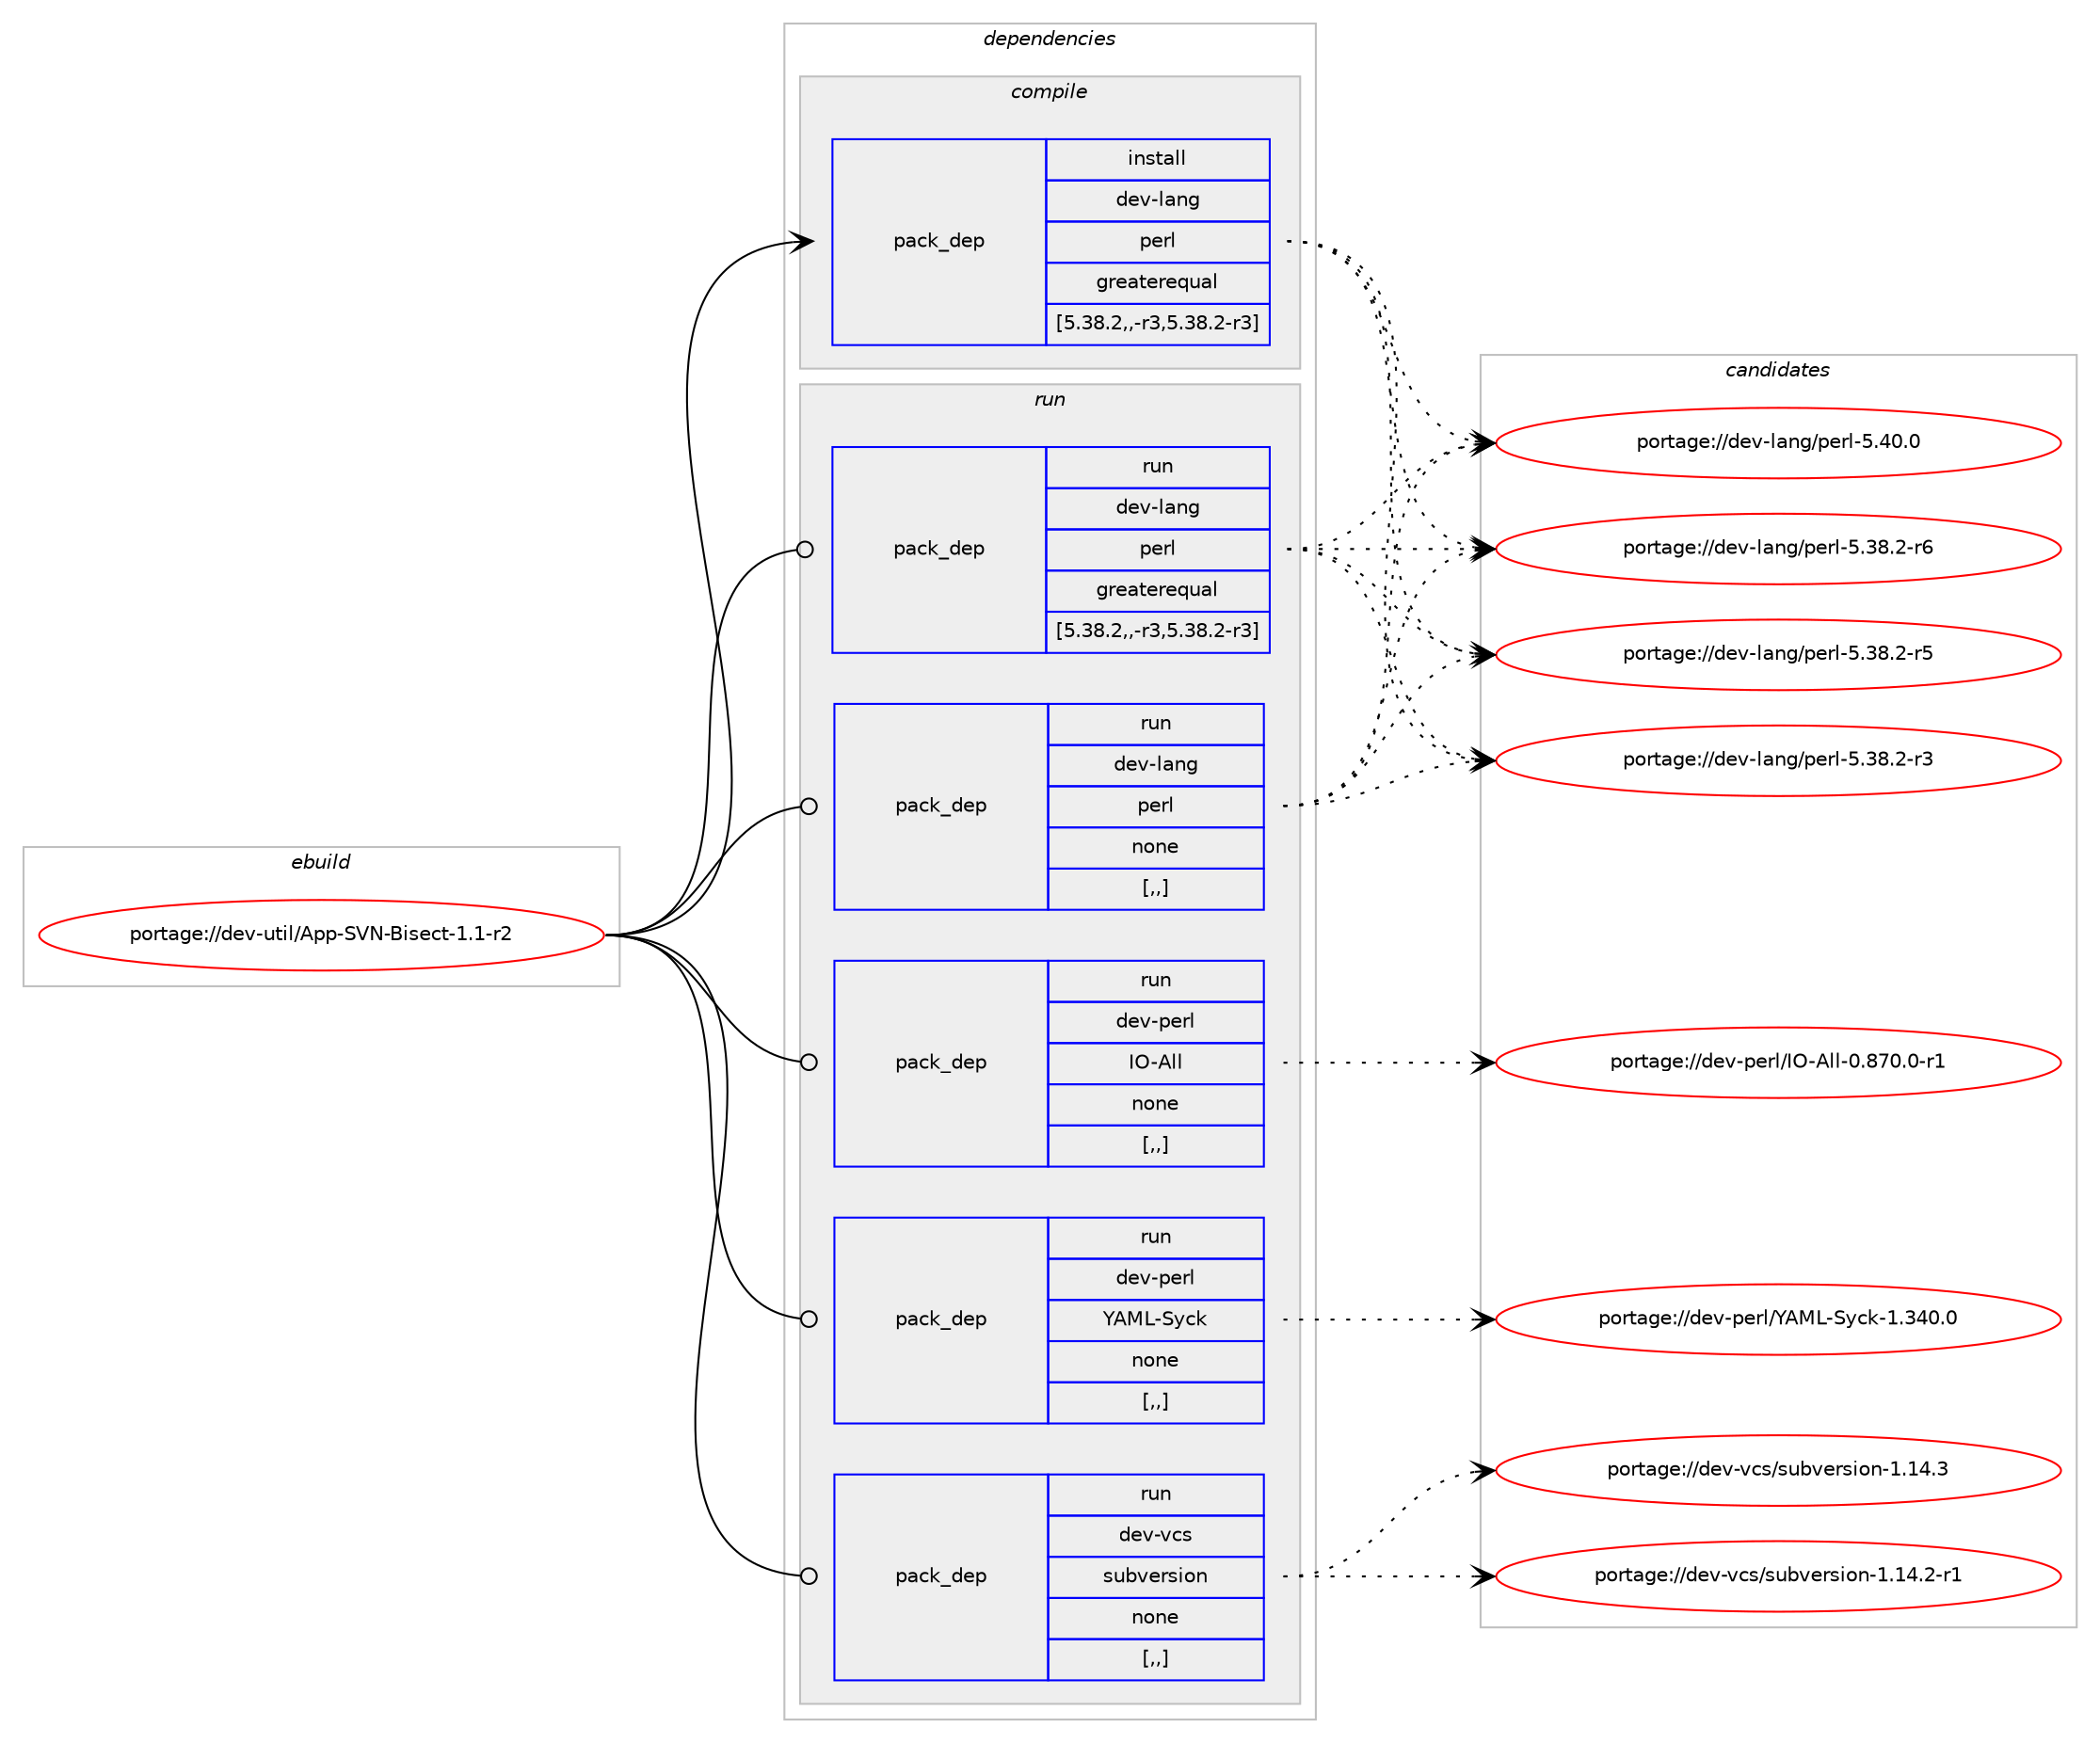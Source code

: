 digraph prolog {

# *************
# Graph options
# *************

newrank=true;
concentrate=true;
compound=true;
graph [rankdir=LR,fontname=Helvetica,fontsize=10,ranksep=1.5];#, ranksep=2.5, nodesep=0.2];
edge  [arrowhead=vee];
node  [fontname=Helvetica,fontsize=10];

# **********
# The ebuild
# **********

subgraph cluster_leftcol {
color=gray;
label=<<i>ebuild</i>>;
id [label="portage://dev-util/App-SVN-Bisect-1.1-r2", color=red, width=4, href="../dev-util/App-SVN-Bisect-1.1-r2.svg"];
}

# ****************
# The dependencies
# ****************

subgraph cluster_midcol {
color=gray;
label=<<i>dependencies</i>>;
subgraph cluster_compile {
fillcolor="#eeeeee";
style=filled;
label=<<i>compile</i>>;
subgraph pack149481 {
dependency209945 [label=<<TABLE BORDER="0" CELLBORDER="1" CELLSPACING="0" CELLPADDING="4" WIDTH="220"><TR><TD ROWSPAN="6" CELLPADDING="30">pack_dep</TD></TR><TR><TD WIDTH="110">install</TD></TR><TR><TD>dev-lang</TD></TR><TR><TD>perl</TD></TR><TR><TD>greaterequal</TD></TR><TR><TD>[5.38.2,,-r3,5.38.2-r3]</TD></TR></TABLE>>, shape=none, color=blue];
}
id:e -> dependency209945:w [weight=20,style="solid",arrowhead="vee"];
}
subgraph cluster_compileandrun {
fillcolor="#eeeeee";
style=filled;
label=<<i>compile and run</i>>;
}
subgraph cluster_run {
fillcolor="#eeeeee";
style=filled;
label=<<i>run</i>>;
subgraph pack149482 {
dependency209946 [label=<<TABLE BORDER="0" CELLBORDER="1" CELLSPACING="0" CELLPADDING="4" WIDTH="220"><TR><TD ROWSPAN="6" CELLPADDING="30">pack_dep</TD></TR><TR><TD WIDTH="110">run</TD></TR><TR><TD>dev-lang</TD></TR><TR><TD>perl</TD></TR><TR><TD>greaterequal</TD></TR><TR><TD>[5.38.2,,-r3,5.38.2-r3]</TD></TR></TABLE>>, shape=none, color=blue];
}
id:e -> dependency209946:w [weight=20,style="solid",arrowhead="odot"];
subgraph pack149483 {
dependency209947 [label=<<TABLE BORDER="0" CELLBORDER="1" CELLSPACING="0" CELLPADDING="4" WIDTH="220"><TR><TD ROWSPAN="6" CELLPADDING="30">pack_dep</TD></TR><TR><TD WIDTH="110">run</TD></TR><TR><TD>dev-lang</TD></TR><TR><TD>perl</TD></TR><TR><TD>none</TD></TR><TR><TD>[,,]</TD></TR></TABLE>>, shape=none, color=blue];
}
id:e -> dependency209947:w [weight=20,style="solid",arrowhead="odot"];
subgraph pack149484 {
dependency209948 [label=<<TABLE BORDER="0" CELLBORDER="1" CELLSPACING="0" CELLPADDING="4" WIDTH="220"><TR><TD ROWSPAN="6" CELLPADDING="30">pack_dep</TD></TR><TR><TD WIDTH="110">run</TD></TR><TR><TD>dev-perl</TD></TR><TR><TD>IO-All</TD></TR><TR><TD>none</TD></TR><TR><TD>[,,]</TD></TR></TABLE>>, shape=none, color=blue];
}
id:e -> dependency209948:w [weight=20,style="solid",arrowhead="odot"];
subgraph pack149485 {
dependency209949 [label=<<TABLE BORDER="0" CELLBORDER="1" CELLSPACING="0" CELLPADDING="4" WIDTH="220"><TR><TD ROWSPAN="6" CELLPADDING="30">pack_dep</TD></TR><TR><TD WIDTH="110">run</TD></TR><TR><TD>dev-perl</TD></TR><TR><TD>YAML-Syck</TD></TR><TR><TD>none</TD></TR><TR><TD>[,,]</TD></TR></TABLE>>, shape=none, color=blue];
}
id:e -> dependency209949:w [weight=20,style="solid",arrowhead="odot"];
subgraph pack149486 {
dependency209950 [label=<<TABLE BORDER="0" CELLBORDER="1" CELLSPACING="0" CELLPADDING="4" WIDTH="220"><TR><TD ROWSPAN="6" CELLPADDING="30">pack_dep</TD></TR><TR><TD WIDTH="110">run</TD></TR><TR><TD>dev-vcs</TD></TR><TR><TD>subversion</TD></TR><TR><TD>none</TD></TR><TR><TD>[,,]</TD></TR></TABLE>>, shape=none, color=blue];
}
id:e -> dependency209950:w [weight=20,style="solid",arrowhead="odot"];
}
}

# **************
# The candidates
# **************

subgraph cluster_choices {
rank=same;
color=gray;
label=<<i>candidates</i>>;

subgraph choice149481 {
color=black;
nodesep=1;
choice10010111845108971101034711210111410845534652484648 [label="portage://dev-lang/perl-5.40.0", color=red, width=4,href="../dev-lang/perl-5.40.0.svg"];
choice100101118451089711010347112101114108455346515646504511454 [label="portage://dev-lang/perl-5.38.2-r6", color=red, width=4,href="../dev-lang/perl-5.38.2-r6.svg"];
choice100101118451089711010347112101114108455346515646504511453 [label="portage://dev-lang/perl-5.38.2-r5", color=red, width=4,href="../dev-lang/perl-5.38.2-r5.svg"];
choice100101118451089711010347112101114108455346515646504511451 [label="portage://dev-lang/perl-5.38.2-r3", color=red, width=4,href="../dev-lang/perl-5.38.2-r3.svg"];
dependency209945:e -> choice10010111845108971101034711210111410845534652484648:w [style=dotted,weight="100"];
dependency209945:e -> choice100101118451089711010347112101114108455346515646504511454:w [style=dotted,weight="100"];
dependency209945:e -> choice100101118451089711010347112101114108455346515646504511453:w [style=dotted,weight="100"];
dependency209945:e -> choice100101118451089711010347112101114108455346515646504511451:w [style=dotted,weight="100"];
}
subgraph choice149482 {
color=black;
nodesep=1;
choice10010111845108971101034711210111410845534652484648 [label="portage://dev-lang/perl-5.40.0", color=red, width=4,href="../dev-lang/perl-5.40.0.svg"];
choice100101118451089711010347112101114108455346515646504511454 [label="portage://dev-lang/perl-5.38.2-r6", color=red, width=4,href="../dev-lang/perl-5.38.2-r6.svg"];
choice100101118451089711010347112101114108455346515646504511453 [label="portage://dev-lang/perl-5.38.2-r5", color=red, width=4,href="../dev-lang/perl-5.38.2-r5.svg"];
choice100101118451089711010347112101114108455346515646504511451 [label="portage://dev-lang/perl-5.38.2-r3", color=red, width=4,href="../dev-lang/perl-5.38.2-r3.svg"];
dependency209946:e -> choice10010111845108971101034711210111410845534652484648:w [style=dotted,weight="100"];
dependency209946:e -> choice100101118451089711010347112101114108455346515646504511454:w [style=dotted,weight="100"];
dependency209946:e -> choice100101118451089711010347112101114108455346515646504511453:w [style=dotted,weight="100"];
dependency209946:e -> choice100101118451089711010347112101114108455346515646504511451:w [style=dotted,weight="100"];
}
subgraph choice149483 {
color=black;
nodesep=1;
choice10010111845108971101034711210111410845534652484648 [label="portage://dev-lang/perl-5.40.0", color=red, width=4,href="../dev-lang/perl-5.40.0.svg"];
choice100101118451089711010347112101114108455346515646504511454 [label="portage://dev-lang/perl-5.38.2-r6", color=red, width=4,href="../dev-lang/perl-5.38.2-r6.svg"];
choice100101118451089711010347112101114108455346515646504511453 [label="portage://dev-lang/perl-5.38.2-r5", color=red, width=4,href="../dev-lang/perl-5.38.2-r5.svg"];
choice100101118451089711010347112101114108455346515646504511451 [label="portage://dev-lang/perl-5.38.2-r3", color=red, width=4,href="../dev-lang/perl-5.38.2-r3.svg"];
dependency209947:e -> choice10010111845108971101034711210111410845534652484648:w [style=dotted,weight="100"];
dependency209947:e -> choice100101118451089711010347112101114108455346515646504511454:w [style=dotted,weight="100"];
dependency209947:e -> choice100101118451089711010347112101114108455346515646504511453:w [style=dotted,weight="100"];
dependency209947:e -> choice100101118451089711010347112101114108455346515646504511451:w [style=dotted,weight="100"];
}
subgraph choice149484 {
color=black;
nodesep=1;
choice10010111845112101114108477379456510810845484656554846484511449 [label="portage://dev-perl/IO-All-0.870.0-r1", color=red, width=4,href="../dev-perl/IO-All-0.870.0-r1.svg"];
dependency209948:e -> choice10010111845112101114108477379456510810845484656554846484511449:w [style=dotted,weight="100"];
}
subgraph choice149485 {
color=black;
nodesep=1;
choice1001011184511210111410847896577764583121991074549465152484648 [label="portage://dev-perl/YAML-Syck-1.340.0", color=red, width=4,href="../dev-perl/YAML-Syck-1.340.0.svg"];
dependency209949:e -> choice1001011184511210111410847896577764583121991074549465152484648:w [style=dotted,weight="100"];
}
subgraph choice149486 {
color=black;
nodesep=1;
choice1001011184511899115471151179811810111411510511111045494649524651 [label="portage://dev-vcs/subversion-1.14.3", color=red, width=4,href="../dev-vcs/subversion-1.14.3.svg"];
choice10010111845118991154711511798118101114115105111110454946495246504511449 [label="portage://dev-vcs/subversion-1.14.2-r1", color=red, width=4,href="../dev-vcs/subversion-1.14.2-r1.svg"];
dependency209950:e -> choice1001011184511899115471151179811810111411510511111045494649524651:w [style=dotted,weight="100"];
dependency209950:e -> choice10010111845118991154711511798118101114115105111110454946495246504511449:w [style=dotted,weight="100"];
}
}

}
